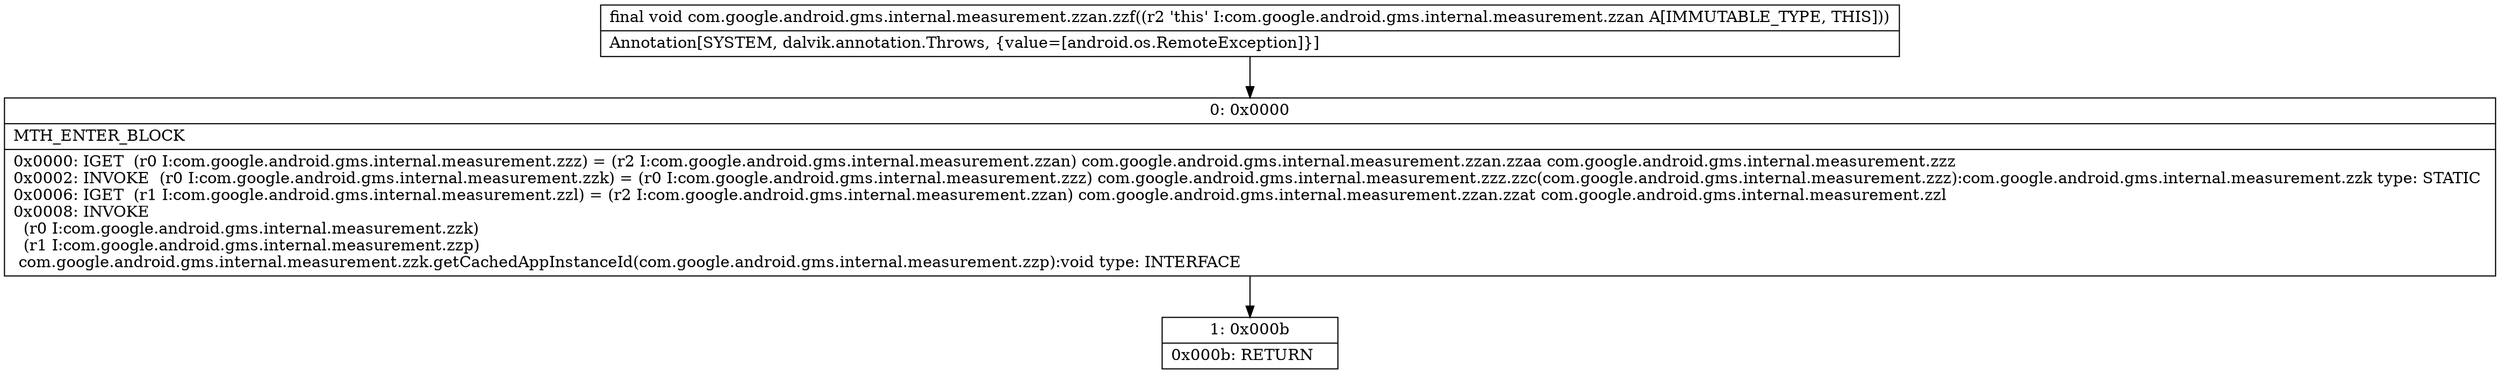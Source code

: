 digraph "CFG forcom.google.android.gms.internal.measurement.zzan.zzf()V" {
Node_0 [shape=record,label="{0\:\ 0x0000|MTH_ENTER_BLOCK\l|0x0000: IGET  (r0 I:com.google.android.gms.internal.measurement.zzz) = (r2 I:com.google.android.gms.internal.measurement.zzan) com.google.android.gms.internal.measurement.zzan.zzaa com.google.android.gms.internal.measurement.zzz \l0x0002: INVOKE  (r0 I:com.google.android.gms.internal.measurement.zzk) = (r0 I:com.google.android.gms.internal.measurement.zzz) com.google.android.gms.internal.measurement.zzz.zzc(com.google.android.gms.internal.measurement.zzz):com.google.android.gms.internal.measurement.zzk type: STATIC \l0x0006: IGET  (r1 I:com.google.android.gms.internal.measurement.zzl) = (r2 I:com.google.android.gms.internal.measurement.zzan) com.google.android.gms.internal.measurement.zzan.zzat com.google.android.gms.internal.measurement.zzl \l0x0008: INVOKE  \l  (r0 I:com.google.android.gms.internal.measurement.zzk)\l  (r1 I:com.google.android.gms.internal.measurement.zzp)\l com.google.android.gms.internal.measurement.zzk.getCachedAppInstanceId(com.google.android.gms.internal.measurement.zzp):void type: INTERFACE \l}"];
Node_1 [shape=record,label="{1\:\ 0x000b|0x000b: RETURN   \l}"];
MethodNode[shape=record,label="{final void com.google.android.gms.internal.measurement.zzan.zzf((r2 'this' I:com.google.android.gms.internal.measurement.zzan A[IMMUTABLE_TYPE, THIS]))  | Annotation[SYSTEM, dalvik.annotation.Throws, \{value=[android.os.RemoteException]\}]\l}"];
MethodNode -> Node_0;
Node_0 -> Node_1;
}

